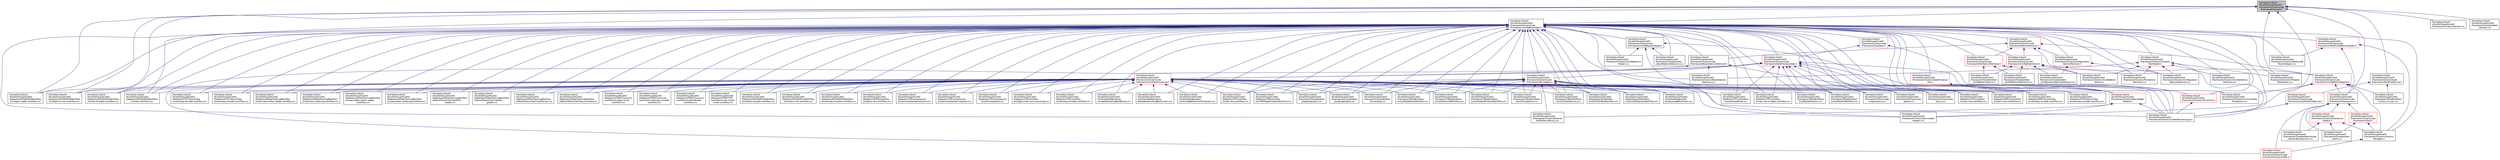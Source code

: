 digraph "/home/travis/build/AliceO2Group/AliceO2/Framework/Core/include/Framework/Variant.h"
{
 // INTERACTIVE_SVG=YES
  bgcolor="transparent";
  edge [fontname="Helvetica",fontsize="10",labelfontname="Helvetica",labelfontsize="10"];
  node [fontname="Helvetica",fontsize="10",shape=record];
  Node11 [label="/home/travis/build\l/AliceO2Group/AliceO2\l/Framework/Core/include\l/Framework/Variant.h",height=0.2,width=0.4,color="black", fillcolor="grey75", style="filled", fontcolor="black"];
  Node11 -> Node12 [dir="back",color="midnightblue",fontsize="10",style="solid",fontname="Helvetica"];
  Node12 [label="/home/travis/build\l/AliceO2Group/AliceO2\l/Detectors/MUON/MID/Workflow\l/src/digits-reader-workflow.cxx",height=0.2,width=0.4,color="black",URL="$dc/dac/MUON_2MID_2Workflow_2src_2digits-reader-workflow_8cxx.html",tooltip="MID digits reader workflow. "];
  Node11 -> Node13 [dir="back",color="midnightblue",fontsize="10",style="solid",fontname="Helvetica"];
  Node13 [label="/home/travis/build\l/AliceO2Group/AliceO2\l/Detectors/MUON/MID/Workflow\l/src/digits-to-raw-workflow.cxx",height=0.2,width=0.4,color="black",URL="$d8/df6/digits-to-raw-workflow_8cxx.html"];
  Node11 -> Node14 [dir="back",color="midnightblue",fontsize="10",style="solid",fontname="Helvetica"];
  Node14 [label="/home/travis/build\l/AliceO2Group/AliceO2\l/Detectors/MUON/MID/Workflow\l/src/raw-to-digits-workflow.cxx",height=0.2,width=0.4,color="black",URL="$d9/d38/MID_2Workflow_2src_2raw-to-digits-workflow_8cxx.html",tooltip="MID raw to digits workflow. "];
  Node11 -> Node15 [dir="back",color="midnightblue",fontsize="10",style="solid",fontname="Helvetica"];
  Node15 [label="/home/travis/build\l/AliceO2Group/AliceO2\l/Detectors/MUON/MID/Workflow\l/src/reco-workflow.cxx",height=0.2,width=0.4,color="black",URL="$d8/d69/reco-workflow_8cxx.html",tooltip="MID reconstruction workflow from digits. "];
  Node11 -> Node16 [dir="back",color="midnightblue",fontsize="10",style="solid",fontname="Helvetica"];
  Node16 [label="/home/travis/build\l/AliceO2Group/AliceO2\l/Framework/Core/include\l/Framework/ConfigParamSpec.h",height=0.2,width=0.4,color="black",URL="$d0/d1c/ConfigParamSpec_8h.html"];
  Node16 -> Node17 [dir="back",color="midnightblue",fontsize="10",style="solid",fontname="Helvetica"];
  Node17 [label="/home/travis/build\l/AliceO2Group/AliceO2\l/Detectors/CPV/workflow\l/src/cpv-reco-workflow.cxx",height=0.2,width=0.4,color="black",URL="$d7/d07/cpv-reco-workflow_8cxx.html",tooltip="Basic DPL workflow for CPV reconstruction starting from digits. "];
  Node16 -> Node18 [dir="back",color="midnightblue",fontsize="10",style="solid",fontname="Helvetica"];
  Node18 [label="/home/travis/build\l/AliceO2Group/AliceO2\l/Detectors/EMCAL/workflow\l/src/emc-reco-workflow.cxx",height=0.2,width=0.4,color="black",URL="$d2/d6d/emc-reco-workflow_8cxx.html",tooltip="Basic DPL workflow for EMCAL reconstruction starting from digits (adapted from tpc-reco-workflow.cxx) "];
  Node16 -> Node19 [dir="back",color="midnightblue",fontsize="10",style="solid",fontname="Helvetica"];
  Node19 [label="/home/travis/build\l/AliceO2Group/AliceO2\l/Detectors/EMCAL/workflow\l/src/entropy-encoder-workflow.cxx",height=0.2,width=0.4,color="black",URL="$d6/dff/EMCAL_2workflow_2src_2entropy-encoder-workflow_8cxx.html"];
  Node16 -> Node20 [dir="back",color="midnightblue",fontsize="10",style="solid",fontname="Helvetica"];
  Node20 [label="/home/travis/build\l/AliceO2Group/AliceO2\l/Detectors/FIT/FDD/workflow\l/src/entropy-encoder-workflow.cxx",height=0.2,width=0.4,color="black",URL="$d0/ddc/FIT_2FDD_2workflow_2src_2entropy-encoder-workflow_8cxx.html"];
  Node16 -> Node21 [dir="back",color="midnightblue",fontsize="10",style="solid",fontname="Helvetica"];
  Node21 [label="/home/travis/build\l/AliceO2Group/AliceO2\l/Detectors/FIT/FT0/workflow\l/src/entropy-encoder-workflow.cxx",height=0.2,width=0.4,color="black",URL="$d8/dd8/FIT_2FT0_2workflow_2src_2entropy-encoder-workflow_8cxx.html"];
  Node16 -> Node22 [dir="back",color="midnightblue",fontsize="10",style="solid",fontname="Helvetica"];
  Node22 [label="/home/travis/build\l/AliceO2Group/AliceO2\l/Detectors/FIT/FV0/workflow\l/src/entropy-encoder-workflow.cxx",height=0.2,width=0.4,color="black",URL="$d8/d40/FIT_2FV0_2workflow_2src_2entropy-encoder-workflow_8cxx.html"];
  Node16 -> Node23 [dir="back",color="midnightblue",fontsize="10",style="solid",fontname="Helvetica"];
  Node23 [label="/home/travis/build\l/AliceO2Group/AliceO2\l/Detectors/GlobalTrackingWorkflow\l/src/primary-vertex-reader-workflow.cxx",height=0.2,width=0.4,color="black",URL="$de/deb/primary-vertex-reader-workflow_8cxx.html"];
  Node16 -> Node24 [dir="back",color="midnightblue",fontsize="10",style="solid",fontname="Helvetica"];
  Node24 [label="/home/travis/build\l/AliceO2Group/AliceO2\l/Detectors/GlobalTrackingWorkflow\l/src/primary-vertexing-workflow.cxx",height=0.2,width=0.4,color="black",URL="$d2/dfc/primary-vertexing-workflow_8cxx.html"];
  Node16 -> Node25 [dir="back",color="midnightblue",fontsize="10",style="solid",fontname="Helvetica"];
  Node25 [label="/home/travis/build\l/AliceO2Group/AliceO2\l/Detectors/GlobalTrackingWorkflow\l/src/secondary-vertex-reader\l-workflow.cxx",height=0.2,width=0.4,color="black",URL="$d8/d27/secondary-vertex-reader-workflow_8cxx.html"];
  Node16 -> Node26 [dir="back",color="midnightblue",fontsize="10",style="solid",fontname="Helvetica"];
  Node26 [label="/home/travis/build\l/AliceO2Group/AliceO2\l/Detectors/GlobalTrackingWorkflow\l/src/secondary-vertexing-workflow.cxx",height=0.2,width=0.4,color="black",URL="$d9/d62/secondary-vertexing-workflow_8cxx.html"];
  Node16 -> Node27 [dir="back",color="midnightblue",fontsize="10",style="solid",fontname="Helvetica"];
  Node27 [label="/home/travis/build\l/AliceO2Group/AliceO2\l/Detectors/GlobalTrackingWorkflow\l/tofworkflow/src/tof-calibinfo\l-reader.cxx",height=0.2,width=0.4,color="black",URL="$d6/d1f/tof-calibinfo-reader_8cxx.html"];
  Node16 -> Node28 [dir="back",color="midnightblue",fontsize="10",style="solid",fontname="Helvetica"];
  Node28 [label="/home/travis/build\l/AliceO2Group/AliceO2\l/Detectors/GlobalTrackingWorkflow\l/tofworkflow/src/tof-matcher\l-global.cxx",height=0.2,width=0.4,color="black",URL="$de/d48/tof-matcher-global_8cxx.html"];
  Node16 -> Node29 [dir="back",color="midnightblue",fontsize="10",style="solid",fontname="Helvetica"];
  Node29 [label="/home/travis/build\l/AliceO2Group/AliceO2\l/Detectors/GlobalTrackingWorkflow\l/tofworkflow/src/tof-matcher-tpc.cxx",height=0.2,width=0.4,color="black",URL="$da/d65/tof-matcher-tpc_8cxx.html"];
  Node16 -> Node30 [dir="back",color="midnightblue",fontsize="10",style="solid",fontname="Helvetica"];
  Node30 [label="/home/travis/build\l/AliceO2Group/AliceO2\l/Detectors/GlobalTrackingWorkflow\l/tofworkflow/src/tof-reco-workflow.cxx",height=0.2,width=0.4,color="black",URL="$da/dfd/tof-reco-workflow_8cxx.html",tooltip="Basic DPL workflow for TOF reconstruction starting from digits. "];
  Node16 -> Node31 [dir="back",color="midnightblue",fontsize="10",style="solid",fontname="Helvetica"];
  Node31 [label="/home/travis/build\l/AliceO2Group/AliceO2\l/Detectors/ITSMFT/common\l/workflow/src/digit-writer\l-workflow.cxx",height=0.2,width=0.4,color="black",URL="$d4/db2/digit-writer-workflow_8cxx.html"];
  Node16 -> Node32 [dir="back",color="midnightblue",fontsize="10",style="solid",fontname="Helvetica"];
  Node32 [label="/home/travis/build\l/AliceO2Group/AliceO2\l/Detectors/ITSMFT/common\l/workflow/src/entropy-encoder\l-workflow.cxx",height=0.2,width=0.4,color="black",URL="$d4/d44/ITSMFT_2common_2workflow_2src_2entropy-encoder-workflow_8cxx.html"];
  Node16 -> Node33 [dir="back",color="midnightblue",fontsize="10",style="solid",fontname="Helvetica"];
  Node33 [label="/home/travis/build\l/AliceO2Group/AliceO2\l/Detectors/ITSMFT/common\l/workflow/src/stf-decoder\l-workflow.cxx",height=0.2,width=0.4,color="black",URL="$dd/d1f/stf-decoder-workflow_8cxx.html"];
  Node16 -> Node34 [dir="back",color="midnightblue",fontsize="10",style="solid",fontname="Helvetica"];
  Node34 [label="/home/travis/build\l/AliceO2Group/AliceO2\l/Detectors/ITSMFT/ITS\l/workflow/src/its-cluster\l-writer-workflow.cxx",height=0.2,width=0.4,color="black",URL="$d0/dab/its-cluster-writer-workflow_8cxx.html"];
  Node16 -> Node35 [dir="back",color="midnightblue",fontsize="10",style="solid",fontname="Helvetica"];
  Node35 [label="/home/travis/build\l/AliceO2Group/AliceO2\l/Detectors/MUON/MCH/Workflow\l/src/tracks-sampler-workflow.cxx",height=0.2,width=0.4,color="black",URL="$d3/dcf/tracks-sampler-workflow_8cxx.html",tooltip="Implementation of a DPL device to send tracks and attached clusters read from a binary file..."];
  Node16 -> Node36 [dir="back",color="midnightblue",fontsize="10",style="solid",fontname="Helvetica"];
  Node36 [label="/home/travis/build\l/AliceO2Group/AliceO2\l/Detectors/MUON/MCH/Workflow\l/src/tracks-sink-workflow.cxx",height=0.2,width=0.4,color="black",URL="$d7/dfd/tracks-sink-workflow_8cxx.html",tooltip="Implementation of a DPL device to write tracks and attached clusters into a binary file..."];
  Node16 -> Node12 [dir="back",color="midnightblue",fontsize="10",style="solid",fontname="Helvetica"];
  Node16 -> Node13 [dir="back",color="midnightblue",fontsize="10",style="solid",fontname="Helvetica"];
  Node16 -> Node37 [dir="back",color="midnightblue",fontsize="10",style="solid",fontname="Helvetica"];
  Node37 [label="/home/travis/build\l/AliceO2Group/AliceO2\l/Detectors/MUON/MID/Workflow\l/src/entropy-encoder-workflow.cxx",height=0.2,width=0.4,color="black",URL="$da/db9/MUON_2MID_2Workflow_2src_2entropy-encoder-workflow_8cxx.html"];
  Node16 -> Node14 [dir="back",color="midnightblue",fontsize="10",style="solid",fontname="Helvetica"];
  Node16 -> Node15 [dir="back",color="midnightblue",fontsize="10",style="solid",fontname="Helvetica"];
  Node16 -> Node38 [dir="back",color="midnightblue",fontsize="10",style="solid",fontname="Helvetica"];
  Node38 [label="/home/travis/build\l/AliceO2Group/AliceO2\l/Detectors/PHOS/workflow\l/src/phos-reco-workflow.cxx",height=0.2,width=0.4,color="black",URL="$d3/d7b/phos-reco-workflow_8cxx.html",tooltip="Basic DPL workflow for PHOS reconstruction starting from digits. "];
  Node16 -> Node39 [dir="back",color="midnightblue",fontsize="10",style="solid",fontname="Helvetica"];
  Node39 [label="/home/travis/build\l/AliceO2Group/AliceO2\l/Detectors/TOF/compression\l/src/tof-compressed-analysis.cxx",height=0.2,width=0.4,color="black",URL="$d7/d76/tof-compressed-analysis_8cxx.html"];
  Node16 -> Node40 [dir="back",color="midnightblue",fontsize="10",style="solid",fontname="Helvetica"];
  Node40 [label="/home/travis/build\l/AliceO2Group/AliceO2\l/Detectors/TOF/compression\l/src/tof-compressed-inspector.cxx",height=0.2,width=0.4,color="black",URL="$de/d0d/tof-compressed-inspector_8cxx.html"];
  Node16 -> Node41 [dir="back",color="midnightblue",fontsize="10",style="solid",fontname="Helvetica"];
  Node41 [label="/home/travis/build\l/AliceO2Group/AliceO2\l/Detectors/TOF/compression\l/src/tof-compressor.cxx",height=0.2,width=0.4,color="black",URL="$d9/d2d/tof-compressor_8cxx.html",tooltip="Basic DPL workflow for TOF raw data compression. "];
  Node16 -> Node42 [dir="back",color="midnightblue",fontsize="10",style="solid",fontname="Helvetica"];
  Node42 [label="/home/travis/build\l/AliceO2Group/AliceO2\l/Detectors/TOF/workflow\l/src/digit-writer-commissioning.cxx",height=0.2,width=0.4,color="black",URL="$df/d5d/digit-writer-commissioning_8cxx.html"];
  Node16 -> Node43 [dir="back",color="midnightblue",fontsize="10",style="solid",fontname="Helvetica"];
  Node43 [label="/home/travis/build\l/AliceO2Group/AliceO2\l/Detectors/TOF/workflow\l/src/entropy-encoder-workflow.cxx",height=0.2,width=0.4,color="black",URL="$d5/db8/TOF_2workflow_2src_2entropy-encoder-workflow_8cxx.html"];
  Node16 -> Node44 [dir="back",color="midnightblue",fontsize="10",style="solid",fontname="Helvetica"];
  Node44 [label="/home/travis/build\l/AliceO2Group/AliceO2\l/Detectors/TPC/calibration\l/run/calib-pedestal.cxx",height=0.2,width=0.4,color="black",URL="$dd/d58/calib-pedestal_8cxx.html"];
  Node16 -> Node45 [dir="back",color="midnightblue",fontsize="10",style="solid",fontname="Helvetica"];
  Node45 [label="/home/travis/build\l/AliceO2Group/AliceO2\l/Detectors/TPC/workflow\l/src/tpc-raw-to-digits-workflow.cxx",height=0.2,width=0.4,color="black",URL="$db/d8e/tpc-raw-to-digits-workflow_8cxx.html"];
  Node16 -> Node46 [dir="back",color="midnightblue",fontsize="10",style="solid",fontname="Helvetica"];
  Node46 [label="/home/travis/build\l/AliceO2Group/AliceO2\l/Detectors/TPC/workflow\l/src/tpc-reco-workflow.cxx",height=0.2,width=0.4,color="black",URL="$d3/dbf/tpc-reco-workflow_8cxx.html",tooltip="Basic DPL workflow for TPC reconstruction starting from digits. "];
  Node16 -> Node47 [dir="back",color="midnightblue",fontsize="10",style="solid",fontname="Helvetica"];
  Node47 [label="/home/travis/build\l/AliceO2Group/AliceO2\l/Detectors/TRD/workflow\l/src/TRDTrapSimulatorWorkFlow.cxx",height=0.2,width=0.4,color="black",URL="$d2/dc0/TRDTrapSimulatorWorkFlow_8cxx.html"];
  Node16 -> Node48 [dir="back",color="midnightblue",fontsize="10",style="solid",fontname="Helvetica"];
  Node48 [label="/home/travis/build\l/AliceO2Group/AliceO2\l/Framework/Core/src/Analysis\lManagers.h",height=0.2,width=0.4,color="black",URL="$df/db8/AnalysisManagers_8h.html"];
  Node48 -> Node49 [dir="back",color="midnightblue",fontsize="10",style="solid",fontname="Helvetica"];
  Node49 [label="/home/travis/build\l/AliceO2Group/AliceO2\l/Framework/Core/include\l/Framework/AnalysisTask.h",height=0.2,width=0.4,color="red",URL="$d6/d57/AnalysisTask_8h.html"];
  Node16 -> Node143 [dir="back",color="midnightblue",fontsize="10",style="solid",fontname="Helvetica"];
  Node143 [label="/home/travis/build\l/AliceO2Group/AliceO2\l/Framework/Core/include\l/Framework/BoostOptionsRetriever.h",height=0.2,width=0.4,color="black",URL="$d3/d7e/BoostOptionsRetriever_8h.html"];
  Node143 -> Node144 [dir="back",color="midnightblue",fontsize="10",style="solid",fontname="Helvetica"];
  Node144 [label="/home/travis/build\l/AliceO2Group/AliceO2\l/Framework/Core/include\l/Framework/runDataProcessing.h",height=0.2,width=0.4,color="red",URL="$db/dd0/runDataProcessing_8h.html"];
  Node144 -> Node17 [dir="back",color="midnightblue",fontsize="10",style="solid",fontname="Helvetica"];
  Node144 -> Node18 [dir="back",color="midnightblue",fontsize="10",style="solid",fontname="Helvetica"];
  Node144 -> Node19 [dir="back",color="midnightblue",fontsize="10",style="solid",fontname="Helvetica"];
  Node144 -> Node20 [dir="back",color="midnightblue",fontsize="10",style="solid",fontname="Helvetica"];
  Node144 -> Node21 [dir="back",color="midnightblue",fontsize="10",style="solid",fontname="Helvetica"];
  Node144 -> Node22 [dir="back",color="midnightblue",fontsize="10",style="solid",fontname="Helvetica"];
  Node144 -> Node23 [dir="back",color="midnightblue",fontsize="10",style="solid",fontname="Helvetica"];
  Node144 -> Node24 [dir="back",color="midnightblue",fontsize="10",style="solid",fontname="Helvetica"];
  Node144 -> Node25 [dir="back",color="midnightblue",fontsize="10",style="solid",fontname="Helvetica"];
  Node144 -> Node26 [dir="back",color="midnightblue",fontsize="10",style="solid",fontname="Helvetica"];
  Node144 -> Node27 [dir="back",color="midnightblue",fontsize="10",style="solid",fontname="Helvetica"];
  Node144 -> Node28 [dir="back",color="midnightblue",fontsize="10",style="solid",fontname="Helvetica"];
  Node144 -> Node29 [dir="back",color="midnightblue",fontsize="10",style="solid",fontname="Helvetica"];
  Node144 -> Node30 [dir="back",color="midnightblue",fontsize="10",style="solid",fontname="Helvetica"];
  Node144 -> Node31 [dir="back",color="midnightblue",fontsize="10",style="solid",fontname="Helvetica"];
  Node144 -> Node32 [dir="back",color="midnightblue",fontsize="10",style="solid",fontname="Helvetica"];
  Node144 -> Node33 [dir="back",color="midnightblue",fontsize="10",style="solid",fontname="Helvetica"];
  Node144 -> Node34 [dir="back",color="midnightblue",fontsize="10",style="solid",fontname="Helvetica"];
  Node144 -> Node35 [dir="back",color="midnightblue",fontsize="10",style="solid",fontname="Helvetica"];
  Node144 -> Node36 [dir="back",color="midnightblue",fontsize="10",style="solid",fontname="Helvetica"];
  Node144 -> Node12 [dir="back",color="midnightblue",fontsize="10",style="solid",fontname="Helvetica"];
  Node144 -> Node13 [dir="back",color="midnightblue",fontsize="10",style="solid",fontname="Helvetica"];
  Node144 -> Node37 [dir="back",color="midnightblue",fontsize="10",style="solid",fontname="Helvetica"];
  Node144 -> Node14 [dir="back",color="midnightblue",fontsize="10",style="solid",fontname="Helvetica"];
  Node144 -> Node15 [dir="back",color="midnightblue",fontsize="10",style="solid",fontname="Helvetica"];
  Node144 -> Node38 [dir="back",color="midnightblue",fontsize="10",style="solid",fontname="Helvetica"];
  Node144 -> Node39 [dir="back",color="midnightblue",fontsize="10",style="solid",fontname="Helvetica"];
  Node144 -> Node40 [dir="back",color="midnightblue",fontsize="10",style="solid",fontname="Helvetica"];
  Node144 -> Node41 [dir="back",color="midnightblue",fontsize="10",style="solid",fontname="Helvetica"];
  Node144 -> Node42 [dir="back",color="midnightblue",fontsize="10",style="solid",fontname="Helvetica"];
  Node144 -> Node43 [dir="back",color="midnightblue",fontsize="10",style="solid",fontname="Helvetica"];
  Node144 -> Node44 [dir="back",color="midnightblue",fontsize="10",style="solid",fontname="Helvetica"];
  Node144 -> Node45 [dir="back",color="midnightblue",fontsize="10",style="solid",fontname="Helvetica"];
  Node144 -> Node46 [dir="back",color="midnightblue",fontsize="10",style="solid",fontname="Helvetica"];
  Node144 -> Node47 [dir="back",color="midnightblue",fontsize="10",style="solid",fontname="Helvetica"];
  Node144 -> Node192 [dir="back",color="midnightblue",fontsize="10",style="solid",fontname="Helvetica"];
  Node192 [label="/home/travis/build\l/AliceO2Group/AliceO2\l/Framework/Core/test/test\l_DanglingInputs.cxx",height=0.2,width=0.4,color="black",URL="$db/d94/test__DanglingInputs_8cxx.html"];
  Node144 -> Node193 [dir="back",color="midnightblue",fontsize="10",style="solid",fontname="Helvetica"];
  Node193 [label="/home/travis/build\l/AliceO2Group/AliceO2\l/Framework/Core/test/test\l_DanglingOutputs.cxx",height=0.2,width=0.4,color="black",URL="$d9/dda/test__DanglingOutputs_8cxx.html"];
  Node144 -> Node196 [dir="back",color="midnightblue",fontsize="10",style="solid",fontname="Helvetica"];
  Node196 [label="/home/travis/build\l/AliceO2Group/AliceO2\l/Framework/Core/test/test\l_Forwarding.cxx",height=0.2,width=0.4,color="black",URL="$de/dae/test__Forwarding_8cxx.html"];
  Node144 -> Node216 [dir="back",color="midnightblue",fontsize="10",style="solid",fontname="Helvetica"];
  Node216 [label="/home/travis/build\l/AliceO2Group/AliceO2\l/Framework/TestWorkflows\l/src/flpQualification.cxx",height=0.2,width=0.4,color="black",URL="$db/d1a/flpQualification_8cxx.html"];
  Node144 -> Node219 [dir="back",color="midnightblue",fontsize="10",style="solid",fontname="Helvetica"];
  Node219 [label="/home/travis/build\l/AliceO2Group/AliceO2\l/Framework/TestWorkflows\l/src/o2DataQueryWorkflow.cxx",height=0.2,width=0.4,color="black",URL="$d7/d09/o2DataQueryWorkflow_8cxx.html"];
  Node144 -> Node220 [dir="back",color="midnightblue",fontsize="10",style="solid",fontname="Helvetica"];
  Node220 [label="/home/travis/build\l/AliceO2Group/AliceO2\l/Framework/TestWorkflows\l/src/o2DiamondWorkflow.cxx",height=0.2,width=0.4,color="black",URL="$d4/dbb/o2DiamondWorkflow_8cxx.html"];
  Node144 -> Node222 [dir="back",color="midnightblue",fontsize="10",style="solid",fontname="Helvetica"];
  Node222 [label="/home/travis/build\l/AliceO2Group/AliceO2\l/Framework/TestWorkflows\l/src/o2OutputWildcardWorkflow.cxx",height=0.2,width=0.4,color="black",URL="$d1/d91/o2OutputWildcardWorkflow_8cxx.html"];
  Node144 -> Node223 [dir="back",color="midnightblue",fontsize="10",style="solid",fontname="Helvetica"];
  Node223 [label="/home/travis/build\l/AliceO2Group/AliceO2\l/Framework/TestWorkflows\l/src/o2ParallelWorkflow.cxx",height=0.2,width=0.4,color="black",URL="$d3/d09/o2ParallelWorkflow_8cxx.html"];
  Node144 -> Node224 [dir="back",color="midnightblue",fontsize="10",style="solid",fontname="Helvetica"];
  Node224 [label="/home/travis/build\l/AliceO2Group/AliceO2\l/Framework/TestWorkflows\l/src/o2SimpleSink.cxx",height=0.2,width=0.4,color="black",URL="$d5/ddc/o2SimpleSink_8cxx.html"];
  Node144 -> Node225 [dir="back",color="midnightblue",fontsize="10",style="solid",fontname="Helvetica"];
  Node225 [label="/home/travis/build\l/AliceO2Group/AliceO2\l/Framework/TestWorkflows\l/src/o2SimpleSource.cxx",height=0.2,width=0.4,color="black",URL="$d5/d2a/o2SimpleSource_8cxx.html"];
  Node144 -> Node236 [dir="back",color="midnightblue",fontsize="10",style="solid",fontname="Helvetica"];
  Node236 [label="/home/travis/build\l/AliceO2Group/AliceO2\l/Framework/Utils/src/dpl\l-output-proxy.cxx",height=0.2,width=0.4,color="black",URL="$d6/d4b/dpl-output-proxy_8cxx.html"];
  Node144 -> Node237 [dir="back",color="midnightblue",fontsize="10",style="solid",fontname="Helvetica"];
  Node237 [label="/home/travis/build\l/AliceO2Group/AliceO2\l/Framework/Utils/src/raw\l-parser.cxx",height=0.2,width=0.4,color="black",URL="$d4/d96/raw-parser_8cxx.html"];
  Node144 -> Node238 [dir="back",color="midnightblue",fontsize="10",style="solid",fontname="Helvetica"];
  Node238 [label="/home/travis/build\l/AliceO2Group/AliceO2\l/Framework/Utils/src/raw\l-proxy.cxx",height=0.2,width=0.4,color="black",URL="$df/de6/raw-proxy_8cxx.html"];
  Node144 -> Node243 [dir="back",color="midnightblue",fontsize="10",style="solid",fontname="Helvetica"];
  Node243 [label="/home/travis/build\l/AliceO2Group/AliceO2\l/Steer/DigitizerWorkflow\l/src/MCTruthTestWorkflow.cxx",height=0.2,width=0.4,color="black",URL="$dd/dfd/MCTruthTestWorkflow_8cxx.html"];
  Node144 -> Node244 [dir="back",color="midnightblue",fontsize="10",style="solid",fontname="Helvetica"];
  Node244 [label="/home/travis/build\l/AliceO2Group/AliceO2\l/Steer/DigitizerWorkflow\l/src/SimpleDigitizerWorkflow.cxx",height=0.2,width=0.4,color="black",URL="$d2/dd7/SimpleDigitizerWorkflow_8cxx.html"];
  Node144 -> Node245 [dir="back",color="midnightblue",fontsize="10",style="solid",fontname="Helvetica"];
  Node245 [label="/home/travis/build\l/AliceO2Group/AliceO2\l/Utilities/DataSampling\l/src/dataSamplingStandalone.cxx",height=0.2,width=0.4,color="black",URL="$d1/d4d/dataSamplingStandalone_8cxx.html"];
  Node144 -> Node246 [dir="back",color="midnightblue",fontsize="10",style="solid",fontname="Helvetica"];
  Node246 [label="/home/travis/build\l/AliceO2Group/AliceO2\l/Utilities/DataSampling\l/test/dataSamplingBenchmark.cxx",height=0.2,width=0.4,color="black",URL="$d2/d23/dataSamplingBenchmark_8cxx.html"];
  Node144 -> Node251 [dir="back",color="midnightblue",fontsize="10",style="solid",fontname="Helvetica"];
  Node251 [label="/home/travis/build\l/AliceO2Group/AliceO2\l/Utilities/Mergers/test\l/emptyLoopBenchmark.cxx",height=0.2,width=0.4,color="black",URL="$d2/db0/emptyLoopBenchmark_8cxx.html",tooltip="A benchmark which measures a maximum rate of doing nothing in a device. "];
  Node144 -> Node254 [dir="back",color="midnightblue",fontsize="10",style="solid",fontname="Helvetica"];
  Node254 [label="/home/travis/build\l/AliceO2Group/AliceO2\l/Utilities/Mergers/test\l/multinodeBenchmarkProducers.cxx",height=0.2,width=0.4,color="black",URL="$d7/d5a/multinodeBenchmarkProducers_8cxx.html",tooltip="This is a DPL workflow with TH1 producers used to benchmark Mergers. "];
  Node143 -> Node255 [dir="back",color="midnightblue",fontsize="10",style="solid",fontname="Helvetica"];
  Node255 [label="/home/travis/build\l/AliceO2Group/AliceO2\l/Framework/Core/src/BoostOptions\lRetriever.cxx",height=0.2,width=0.4,color="black",URL="$d3/d30/BoostOptionsRetriever_8cxx.html"];
  Node143 -> Node256 [dir="back",color="midnightblue",fontsize="10",style="solid",fontname="Helvetica"];
  Node256 [label="/home/travis/build\l/AliceO2Group/AliceO2\l/Framework/Core/src/runDataProcessing.cxx",height=0.2,width=0.4,color="black",URL="$d7/d54/runDataProcessing_8cxx.html"];
  Node16 -> Node257 [dir="back",color="midnightblue",fontsize="10",style="solid",fontname="Helvetica"];
  Node257 [label="/home/travis/build\l/AliceO2Group/AliceO2\l/Framework/Core/include\l/Framework/ConfigParamsHelper.h",height=0.2,width=0.4,color="black",URL="$dd/d2b/ConfigParamsHelper_8h.html"];
  Node257 -> Node258 [dir="back",color="midnightblue",fontsize="10",style="solid",fontname="Helvetica"];
  Node258 [label="/home/travis/build\l/AliceO2Group/AliceO2\l/Framework/Core/src/ConfigParams\lHelper.cxx",height=0.2,width=0.4,color="black",URL="$d8/d9d/ConfigParamsHelper_8cxx.html"];
  Node257 -> Node259 [dir="back",color="midnightblue",fontsize="10",style="solid",fontname="Helvetica"];
  Node259 [label="/home/travis/build\l/AliceO2Group/AliceO2\l/Framework/Core/src/DeviceSpec\lHelpers.cxx",height=0.2,width=0.4,color="black",URL="$d1/dd9/DeviceSpecHelpers_8cxx.html"];
  Node257 -> Node256 [dir="back",color="midnightblue",fontsize="10",style="solid",fontname="Helvetica"];
  Node257 -> Node260 [dir="back",color="midnightblue",fontsize="10",style="solid",fontname="Helvetica"];
  Node260 [label="/home/travis/build\l/AliceO2Group/AliceO2\l/Framework/Core/test/test\l_BoostOptionsRetriever.cxx",height=0.2,width=0.4,color="black",URL="$dc/dbc/test__BoostOptionsRetriever_8cxx.html"];
  Node16 -> Node261 [dir="back",color="midnightblue",fontsize="10",style="solid",fontname="Helvetica"];
  Node261 [label="/home/travis/build\l/AliceO2Group/AliceO2\l/Framework/Core/include\l/Framework/ConfigParamStore.h",height=0.2,width=0.4,color="red",URL="$dd/daf/ConfigParamStore_8h.html"];
  Node261 -> Node262 [dir="back",color="midnightblue",fontsize="10",style="solid",fontname="Helvetica"];
  Node262 [label="/home/travis/build\l/AliceO2Group/AliceO2\l/Framework/Core/include\l/Framework/ConfigParamRegistry.h",height=0.2,width=0.4,color="red",URL="$de/dc6/ConfigParamRegistry_8h.html"];
  Node262 -> Node48 [dir="back",color="midnightblue",fontsize="10",style="solid",fontname="Helvetica"];
  Node262 -> Node373 [dir="back",color="midnightblue",fontsize="10",style="solid",fontname="Helvetica"];
  Node373 [label="/home/travis/build\l/AliceO2Group/AliceO2\l/Framework/Core/include\l/Framework/Expressions.h",height=0.2,width=0.4,color="black",URL="$d0/d91/Expressions_8h.html"];
  Node373 -> Node374 [dir="back",color="midnightblue",fontsize="10",style="solid",fontname="Helvetica"];
  Node374 [label="/home/travis/build\l/AliceO2Group/AliceO2\l/Framework/Core/src/Expression\lHelpers.h",height=0.2,width=0.4,color="red",URL="$d1/d83/ExpressionHelpers_8h.html"];
  Node374 -> Node48 [dir="back",color="midnightblue",fontsize="10",style="solid",fontname="Helvetica"];
  Node374 -> Node377 [dir="back",color="midnightblue",fontsize="10",style="solid",fontname="Helvetica"];
  Node377 [label="/home/travis/build\l/AliceO2Group/AliceO2\l/Framework/Core/test/benchmark\l_GandivaExpressions.cxx",height=0.2,width=0.4,color="black",URL="$dd/d99/benchmark__GandivaExpressions_8cxx.html"];
  Node374 -> Node378 [dir="back",color="midnightblue",fontsize="10",style="solid",fontname="Helvetica"];
  Node378 [label="/home/travis/build\l/AliceO2Group/AliceO2\l/Framework/Core/test/test\l_ASoA.cxx",height=0.2,width=0.4,color="black",URL="$db/dc9/test__ASoA_8cxx.html"];
  Node373 -> Node49 [dir="back",color="midnightblue",fontsize="10",style="solid",fontname="Helvetica"];
  Node373 -> Node380 [dir="back",color="midnightblue",fontsize="10",style="solid",fontname="Helvetica"];
  Node380 [label="/home/travis/build\l/AliceO2Group/AliceO2\l/Framework/Core/include\l/Framework/ASoA.h",height=0.2,width=0.4,color="red",URL="$de/d33/ASoA_8h.html"];
  Node380 -> Node48 [dir="back",color="midnightblue",fontsize="10",style="solid",fontname="Helvetica"];
  Node380 -> Node378 [dir="back",color="midnightblue",fontsize="10",style="solid",fontname="Helvetica"];
  Node373 -> Node377 [dir="back",color="midnightblue",fontsize="10",style="solid",fontname="Helvetica"];
  Node373 -> Node378 [dir="back",color="midnightblue",fontsize="10",style="solid",fontname="Helvetica"];
  Node262 -> Node415 [dir="back",color="midnightblue",fontsize="10",style="solid",fontname="Helvetica"];
  Node415 [label="/home/travis/build\l/AliceO2Group/AliceO2\l/Framework/Core/src/CommonData\lProcessors.cxx",height=0.2,width=0.4,color="black",URL="$df/d93/CommonDataProcessors_8cxx.html"];
  Node262 -> Node259 [dir="back",color="midnightblue",fontsize="10",style="solid",fontname="Helvetica"];
  Node262 -> Node428 [dir="back",color="midnightblue",fontsize="10",style="solid",fontname="Helvetica"];
  Node428 [label="/home/travis/build\l/AliceO2Group/AliceO2\l/Framework/TestWorkflows\l/src/o2_sim_tpc.cxx",height=0.2,width=0.4,color="black",URL="$d7/d11/o2__sim__tpc_8cxx.html"];
  Node261 -> Node483 [dir="back",color="midnightblue",fontsize="10",style="solid",fontname="Helvetica"];
  Node483 [label="/home/travis/build\l/AliceO2Group/AliceO2\l/Framework/Core/src/ConfigParam\lStore.cxx",height=0.2,width=0.4,color="black",URL="$d2/d72/ConfigParamStore_8cxx.html"];
  Node261 -> Node484 [dir="back",color="midnightblue",fontsize="10",style="solid",fontname="Helvetica"];
  Node484 [label="/home/travis/build\l/AliceO2Group/AliceO2\l/Framework/Core/test/test\l_ConfigParamStore.cxx",height=0.2,width=0.4,color="black",URL="$df/d41/test__ConfigParamStore_8cxx.html"];
  Node261 -> Node485 [dir="back",color="midnightblue",fontsize="10",style="solid",fontname="Helvetica"];
  Node485 [label="/home/travis/build\l/AliceO2Group/AliceO2\l/Framework/Core/test/test\l_ConfigurationOptionsRetriever.cxx",height=0.2,width=0.4,color="black",URL="$dc/d41/test__ConfigurationOptionsRetriever_8cxx.html"];
  Node261 -> Node486 [dir="back",color="midnightblue",fontsize="10",style="solid",fontname="Helvetica"];
  Node486 [label="/home/travis/build\l/AliceO2Group/AliceO2\l/Framework/Core/test/test\l_FairMQOptionsRetriever.cxx",height=0.2,width=0.4,color="black",URL="$d3/db6/test__FairMQOptionsRetriever_8cxx.html"];
  Node16 -> Node488 [dir="back",color="midnightblue",fontsize="10",style="solid",fontname="Helvetica"];
  Node488 [label="/home/travis/build\l/AliceO2Group/AliceO2\l/Framework/Core/include\l/Framework/DataProcessorSpec.h",height=0.2,width=0.4,color="red",URL="$d0/df4/DataProcessorSpec_8h.html"];
  Node488 -> Node44 [dir="back",color="midnightblue",fontsize="10",style="solid",fontname="Helvetica"];
  Node488 -> Node45 [dir="back",color="midnightblue",fontsize="10",style="solid",fontname="Helvetica"];
  Node488 -> Node49 [dir="back",color="midnightblue",fontsize="10",style="solid",fontname="Helvetica"];
  Node488 -> Node648 [dir="back",color="midnightblue",fontsize="10",style="solid",fontname="Helvetica"];
  Node648 [label="/home/travis/build\l/AliceO2Group/AliceO2\l/Framework/Core/include\l/Framework/DeviceSpec.h",height=0.2,width=0.4,color="red",URL="$df/de8/DeviceSpec_8h.html"];
  Node648 -> Node46 [dir="back",color="midnightblue",fontsize="10",style="solid",fontname="Helvetica"];
  Node648 -> Node47 [dir="back",color="midnightblue",fontsize="10",style="solid",fontname="Helvetica"];
  Node648 -> Node664 [dir="back",color="midnightblue",fontsize="10",style="solid",fontname="Helvetica"];
  Node664 [label="/home/travis/build\l/AliceO2Group/AliceO2\l/Framework/Core/src/DeviceSpec\lHelpers.h",height=0.2,width=0.4,color="red",URL="$df/dda/DeviceSpecHelpers_8h.html"];
  Node664 -> Node259 [dir="back",color="midnightblue",fontsize="10",style="solid",fontname="Helvetica"];
  Node664 -> Node665 [dir="back",color="midnightblue",fontsize="10",style="solid",fontname="Helvetica"];
  Node665 [label="/home/travis/build\l/AliceO2Group/AliceO2\l/Framework/Core/src/External\lFairMQDeviceProxy.cxx",height=0.2,width=0.4,color="black",URL="$dc/df3/ExternalFairMQDeviceProxy_8cxx.html"];
  Node664 -> Node256 [dir="back",color="midnightblue",fontsize="10",style="solid",fontname="Helvetica"];
  Node648 -> Node259 [dir="back",color="midnightblue",fontsize="10",style="solid",fontname="Helvetica"];
  Node648 -> Node665 [dir="back",color="midnightblue",fontsize="10",style="solid",fontname="Helvetica"];
  Node648 -> Node256 [dir="back",color="midnightblue",fontsize="10",style="solid",fontname="Helvetica"];
  Node648 -> Node192 [dir="back",color="midnightblue",fontsize="10",style="solid",fontname="Helvetica"];
  Node648 -> Node193 [dir="back",color="midnightblue",fontsize="10",style="solid",fontname="Helvetica"];
  Node648 -> Node196 [dir="back",color="midnightblue",fontsize="10",style="solid",fontname="Helvetica"];
  Node648 -> Node219 [dir="back",color="midnightblue",fontsize="10",style="solid",fontname="Helvetica"];
  Node648 -> Node220 [dir="back",color="midnightblue",fontsize="10",style="solid",fontname="Helvetica"];
  Node648 -> Node222 [dir="back",color="midnightblue",fontsize="10",style="solid",fontname="Helvetica"];
  Node648 -> Node224 [dir="back",color="midnightblue",fontsize="10",style="solid",fontname="Helvetica"];
  Node648 -> Node225 [dir="back",color="midnightblue",fontsize="10",style="solid",fontname="Helvetica"];
  Node648 -> Node243 [dir="back",color="midnightblue",fontsize="10",style="solid",fontname="Helvetica"];
  Node648 -> Node244 [dir="back",color="midnightblue",fontsize="10",style="solid",fontname="Helvetica"];
  Node648 -> Node251 [dir="back",color="midnightblue",fontsize="10",style="solid",fontname="Helvetica"];
  Node488 -> Node144 [dir="back",color="midnightblue",fontsize="10",style="solid",fontname="Helvetica"];
  Node488 -> Node415 [dir="back",color="midnightblue",fontsize="10",style="solid",fontname="Helvetica"];
  Node488 -> Node664 [dir="back",color="midnightblue",fontsize="10",style="solid",fontname="Helvetica"];
  Node488 -> Node256 [dir="back",color="midnightblue",fontsize="10",style="solid",fontname="Helvetica"];
  Node488 -> Node216 [dir="back",color="midnightblue",fontsize="10",style="solid",fontname="Helvetica"];
  Node488 -> Node223 [dir="back",color="midnightblue",fontsize="10",style="solid",fontname="Helvetica"];
  Node488 -> Node236 [dir="back",color="midnightblue",fontsize="10",style="solid",fontname="Helvetica"];
  Node488 -> Node237 [dir="back",color="midnightblue",fontsize="10",style="solid",fontname="Helvetica"];
  Node488 -> Node238 [dir="back",color="midnightblue",fontsize="10",style="solid",fontname="Helvetica"];
  Node16 -> Node648 [dir="back",color="midnightblue",fontsize="10",style="solid",fontname="Helvetica"];
  Node16 -> Node757 [dir="back",color="midnightblue",fontsize="10",style="solid",fontname="Helvetica"];
  Node757 [label="/home/travis/build\l/AliceO2Group/AliceO2\l/Framework/Core/include\l/Framework/FairOptionsRetriever.h",height=0.2,width=0.4,color="red",URL="$de/de3/FairOptionsRetriever_8h.html"];
  Node757 -> Node758 [dir="back",color="midnightblue",fontsize="10",style="solid",fontname="Helvetica"];
  Node758 [label="/home/travis/build\l/AliceO2Group/AliceO2\l/Framework/Core/src/FairOptions\lRetriever.cxx",height=0.2,width=0.4,color="black",URL="$da/dcd/FairOptionsRetriever_8cxx.html"];
  Node757 -> Node484 [dir="back",color="midnightblue",fontsize="10",style="solid",fontname="Helvetica"];
  Node757 -> Node486 [dir="back",color="midnightblue",fontsize="10",style="solid",fontname="Helvetica"];
  Node16 -> Node759 [dir="back",color="midnightblue",fontsize="10",style="solid",fontname="Helvetica"];
  Node759 [label="/home/travis/build\l/AliceO2Group/AliceO2\l/Framework/Core/src/DataProcessor\lInfo.h",height=0.2,width=0.4,color="red",URL="$d3/db3/DataProcessorInfo_8h.html"];
  Node759 -> Node664 [dir="back",color="midnightblue",fontsize="10",style="solid",fontname="Helvetica"];
  Node759 -> Node760 [dir="back",color="midnightblue",fontsize="10",style="solid",fontname="Helvetica"];
  Node760 [label="/home/travis/build\l/AliceO2Group/AliceO2\l/Framework/Core/src/DriverInfo.h",height=0.2,width=0.4,color="red",URL="$de/da9/DriverInfo_8h.html"];
  Node760 -> Node256 [dir="back",color="midnightblue",fontsize="10",style="solid",fontname="Helvetica"];
  Node759 -> Node256 [dir="back",color="midnightblue",fontsize="10",style="solid",fontname="Helvetica"];
  Node16 -> Node762 [dir="back",color="midnightblue",fontsize="10",style="solid",fontname="Helvetica"];
  Node762 [label="/home/travis/build\l/AliceO2Group/AliceO2\l/Framework/Core/include\l/Framework/InputSpec.h",height=0.2,width=0.4,color="red",URL="$d5/d3f/InputSpec_8h.html"];
  Node762 -> Node488 [dir="back",color="midnightblue",fontsize="10",style="solid",fontname="Helvetica"];
  Node762 -> Node415 [dir="back",color="midnightblue",fontsize="10",style="solid",fontname="Helvetica"];
  Node16 -> Node813 [dir="back",color="midnightblue",fontsize="10",style="solid",fontname="Helvetica"];
  Node813 [label="/home/travis/build\l/AliceO2Group/AliceO2\l/Framework/Core/include\l/Framework/ParamRetriever.h",height=0.2,width=0.4,color="red",URL="$df/d72/ParamRetriever_8h.html"];
  Node813 -> Node143 [dir="back",color="midnightblue",fontsize="10",style="solid",fontname="Helvetica"];
  Node813 -> Node262 [dir="back",color="midnightblue",fontsize="10",style="solid",fontname="Helvetica"];
  Node813 -> Node261 [dir="back",color="midnightblue",fontsize="10",style="solid",fontname="Helvetica"];
  Node813 -> Node757 [dir="back",color="midnightblue",fontsize="10",style="solid",fontname="Helvetica"];
  Node813 -> Node483 [dir="back",color="midnightblue",fontsize="10",style="solid",fontname="Helvetica"];
  Node813 -> Node816 [dir="back",color="midnightblue",fontsize="10",style="solid",fontname="Helvetica"];
  Node816 [label="/home/travis/build\l/AliceO2Group/AliceO2\l/Framework/Core/src/Configuration\lOptionsRetriever.h",height=0.2,width=0.4,color="red",URL="$da/d98/ConfigurationOptionsRetriever_8h.html"];
  Node816 -> Node817 [dir="back",color="midnightblue",fontsize="10",style="solid",fontname="Helvetica"];
  Node817 [label="/home/travis/build\l/AliceO2Group/AliceO2\l/Framework/Core/src/Configuration\lOptionsRetriever.cxx",height=0.2,width=0.4,color="black",URL="$d0/d7f/ConfigurationOptionsRetriever_8cxx.html"];
  Node816 -> Node485 [dir="back",color="midnightblue",fontsize="10",style="solid",fontname="Helvetica"];
  Node16 -> Node818 [dir="back",color="midnightblue",fontsize="10",style="solid",fontname="Helvetica"];
  Node818 [label="/home/travis/build\l/AliceO2Group/AliceO2\l/Framework/Core/include\l/Framework/RootConfigParamHelpers.h",height=0.2,width=0.4,color="red",URL="$da/d88/RootConfigParamHelpers_8h.html"];
  Node818 -> Node48 [dir="back",color="midnightblue",fontsize="10",style="solid",fontname="Helvetica"];
  Node818 -> Node373 [dir="back",color="midnightblue",fontsize="10",style="solid",fontname="Helvetica"];
  Node818 -> Node819 [dir="back",color="midnightblue",fontsize="10",style="solid",fontname="Helvetica"];
  Node819 [label="/home/travis/build\l/AliceO2Group/AliceO2\l/Framework/Core/src/RootConfig\lParamHelpers.cxx",height=0.2,width=0.4,color="black",URL="$d3/d04/RootConfigParamHelpers_8cxx.html"];
  Node16 -> Node255 [dir="back",color="midnightblue",fontsize="10",style="solid",fontname="Helvetica"];
  Node16 -> Node820 [dir="back",color="midnightblue",fontsize="10",style="solid",fontname="Helvetica"];
  Node820 [label="/home/travis/build\l/AliceO2Group/AliceO2\l/Framework/Core/src/Property\lTreeHelpers.h",height=0.2,width=0.4,color="red",URL="$da/d3e/PropertyTreeHelpers_8h.html"];
  Node820 -> Node255 [dir="back",color="midnightblue",fontsize="10",style="solid",fontname="Helvetica"];
  Node820 -> Node483 [dir="back",color="midnightblue",fontsize="10",style="solid",fontname="Helvetica"];
  Node820 -> Node817 [dir="back",color="midnightblue",fontsize="10",style="solid",fontname="Helvetica"];
  Node820 -> Node758 [dir="back",color="midnightblue",fontsize="10",style="solid",fontname="Helvetica"];
  Node820 -> Node821 [dir="back",color="midnightblue",fontsize="10",style="solid",fontname="Helvetica"];
  Node821 [label="/home/travis/build\l/AliceO2Group/AliceO2\l/Framework/Core/src/Property\lTreeHelpers.cxx",height=0.2,width=0.4,color="black",URL="$da/d37/PropertyTreeHelpers_8cxx.html"];
  Node820 -> Node256 [dir="back",color="midnightblue",fontsize="10",style="solid",fontname="Helvetica"];
  Node820 -> Node815 [dir="back",color="midnightblue",fontsize="10",style="solid",fontname="Helvetica"];
  Node815 [label="/home/travis/build\l/AliceO2Group/AliceO2\l/Framework/Core/src/SimpleOptions\lRetriever.cxx",height=0.2,width=0.4,color="black",URL="$d7/d8b/SimpleOptionsRetriever_8cxx.html"];
  Node16 -> Node258 [dir="back",color="midnightblue",fontsize="10",style="solid",fontname="Helvetica"];
  Node16 -> Node816 [dir="back",color="midnightblue",fontsize="10",style="solid",fontname="Helvetica"];
  Node16 -> Node817 [dir="back",color="midnightblue",fontsize="10",style="solid",fontname="Helvetica"];
  Node16 -> Node664 [dir="back",color="midnightblue",fontsize="10",style="solid",fontname="Helvetica"];
  Node16 -> Node760 [dir="back",color="midnightblue",fontsize="10",style="solid",fontname="Helvetica"];
  Node16 -> Node665 [dir="back",color="midnightblue",fontsize="10",style="solid",fontname="Helvetica"];
  Node16 -> Node758 [dir="back",color="midnightblue",fontsize="10",style="solid",fontname="Helvetica"];
  Node16 -> Node821 [dir="back",color="midnightblue",fontsize="10",style="solid",fontname="Helvetica"];
  Node16 -> Node819 [dir="back",color="midnightblue",fontsize="10",style="solid",fontname="Helvetica"];
  Node16 -> Node256 [dir="back",color="midnightblue",fontsize="10",style="solid",fontname="Helvetica"];
  Node16 -> Node815 [dir="back",color="midnightblue",fontsize="10",style="solid",fontname="Helvetica"];
  Node16 -> Node260 [dir="back",color="midnightblue",fontsize="10",style="solid",fontname="Helvetica"];
  Node16 -> Node192 [dir="back",color="midnightblue",fontsize="10",style="solid",fontname="Helvetica"];
  Node16 -> Node193 [dir="back",color="midnightblue",fontsize="10",style="solid",fontname="Helvetica"];
  Node16 -> Node196 [dir="back",color="midnightblue",fontsize="10",style="solid",fontname="Helvetica"];
  Node16 -> Node216 [dir="back",color="midnightblue",fontsize="10",style="solid",fontname="Helvetica"];
  Node16 -> Node219 [dir="back",color="midnightblue",fontsize="10",style="solid",fontname="Helvetica"];
  Node16 -> Node220 [dir="back",color="midnightblue",fontsize="10",style="solid",fontname="Helvetica"];
  Node16 -> Node222 [dir="back",color="midnightblue",fontsize="10",style="solid",fontname="Helvetica"];
  Node16 -> Node223 [dir="back",color="midnightblue",fontsize="10",style="solid",fontname="Helvetica"];
  Node16 -> Node224 [dir="back",color="midnightblue",fontsize="10",style="solid",fontname="Helvetica"];
  Node16 -> Node225 [dir="back",color="midnightblue",fontsize="10",style="solid",fontname="Helvetica"];
  Node16 -> Node236 [dir="back",color="midnightblue",fontsize="10",style="solid",fontname="Helvetica"];
  Node16 -> Node237 [dir="back",color="midnightblue",fontsize="10",style="solid",fontname="Helvetica"];
  Node16 -> Node238 [dir="back",color="midnightblue",fontsize="10",style="solid",fontname="Helvetica"];
  Node16 -> Node243 [dir="back",color="midnightblue",fontsize="10",style="solid",fontname="Helvetica"];
  Node16 -> Node244 [dir="back",color="midnightblue",fontsize="10",style="solid",fontname="Helvetica"];
  Node16 -> Node245 [dir="back",color="midnightblue",fontsize="10",style="solid",fontname="Helvetica"];
  Node16 -> Node246 [dir="back",color="midnightblue",fontsize="10",style="solid",fontname="Helvetica"];
  Node16 -> Node251 [dir="back",color="midnightblue",fontsize="10",style="solid",fontname="Helvetica"];
  Node16 -> Node254 [dir="back",color="midnightblue",fontsize="10",style="solid",fontname="Helvetica"];
  Node11 -> Node373 [dir="back",color="midnightblue",fontsize="10",style="solid",fontname="Helvetica"];
  Node11 -> Node822 [dir="back",color="midnightblue",fontsize="10",style="solid",fontname="Helvetica"];
  Node822 [label="/home/travis/build\l/AliceO2Group/AliceO2\l/Framework/Core/include\l/Framework/RootFileService.h",height=0.2,width=0.4,color="black",URL="$d9/d9b/RootFileService_8h.html"];
  Node822 -> Node823 [dir="back",color="midnightblue",fontsize="10",style="solid",fontname="Helvetica"];
  Node823 [label="/home/travis/build\l/AliceO2Group/AliceO2\l/Framework/Core/include\l/Framework/LocalRootFileService.h",height=0.2,width=0.4,color="red",URL="$d2/d18/LocalRootFileService_8h.html"];
  Node823 -> Node256 [dir="back",color="midnightblue",fontsize="10",style="solid",fontname="Helvetica"];
  Node822 -> Node428 [dir="back",color="midnightblue",fontsize="10",style="solid",fontname="Helvetica"];
  Node11 -> Node415 [dir="back",color="midnightblue",fontsize="10",style="solid",fontname="Helvetica"];
  Node11 -> Node821 [dir="back",color="midnightblue",fontsize="10",style="solid",fontname="Helvetica"];
  Node11 -> Node825 [dir="back",color="midnightblue",fontsize="10",style="solid",fontname="Helvetica"];
  Node825 [label="/home/travis/build\l/AliceO2Group/AliceO2\l/Framework/Core/src/Variant.cxx",height=0.2,width=0.4,color="black",URL="$da/d5e/Variant_8cxx.html"];
  Node11 -> Node826 [dir="back",color="midnightblue",fontsize="10",style="solid",fontname="Helvetica"];
  Node826 [label="/home/travis/build\l/AliceO2Group/AliceO2\l/Framework/Core/test/test\l_Variants.cxx",height=0.2,width=0.4,color="black",URL="$d1/d85/test__Variants_8cxx.html"];
}
